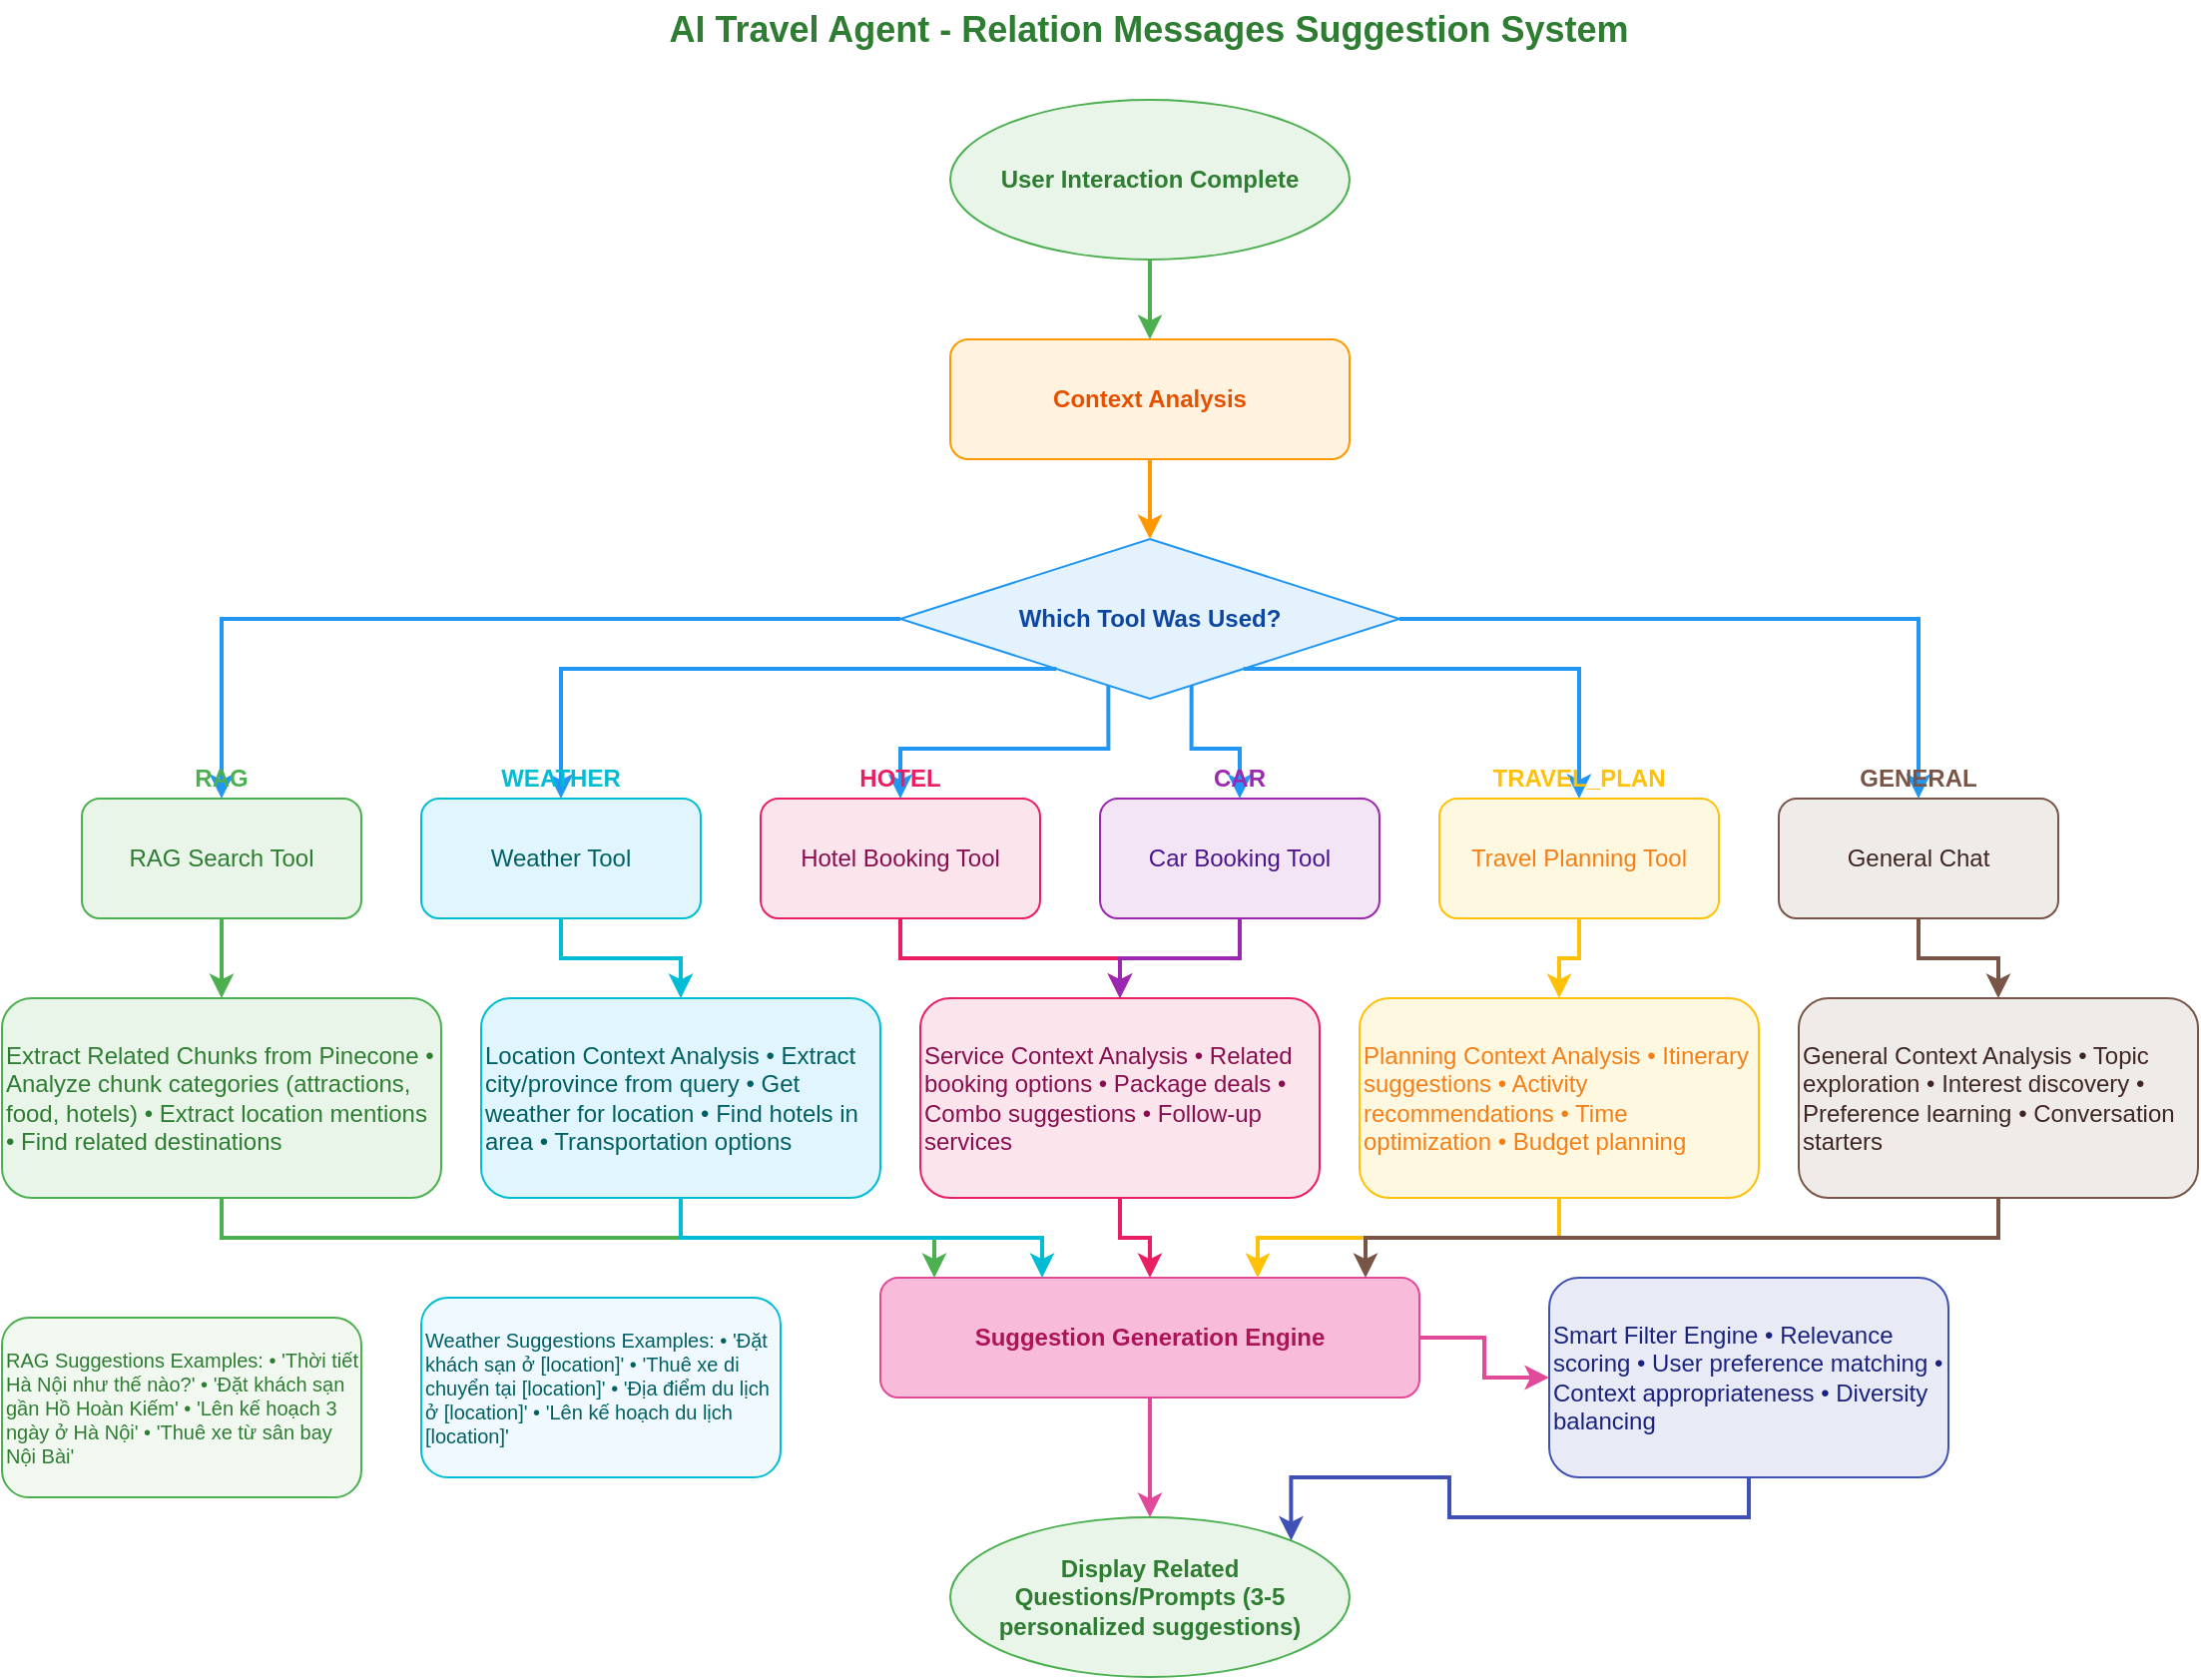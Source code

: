 <mxfile>
    <diagram id="uVD3zhSPo9hdYfQFWWp4" name="Page-1">
        <mxGraphModel dx="720" dy="465" grid="1" gridSize="10" guides="1" tooltips="1" connect="1" arrows="1" fold="1" page="1" pageScale="1" pageWidth="1169" pageHeight="827" math="0" shadow="0">
            <root>
                <mxCell id="0"/>
                <mxCell id="1" parent="0"/>
                <mxCell id="title" value="AI Travel Agent - Relation Messages Suggestion System" style="text;html=1;strokeColor=none;fillColor=none;align=center;verticalAlign=middle;whiteSpace=wrap;rounded=0;fontSize=18;fontStyle=1;fontColor=#2E7D32;" parent="1" vertex="1">
                    <mxGeometry x="300" y="20" width="569" height="30" as="geometry"/>
                </mxCell>
                <mxCell id="start" value="User Interaction Complete" style="ellipse;whiteSpace=wrap;html=1;fillColor=#E8F5E8;strokeColor=#4CAF50;fontColor=#2E7D32;fontStyle=1;" parent="1" vertex="1">
                    <mxGeometry x="485" y="70" width="200" height="80" as="geometry"/>
                </mxCell>
                <mxCell id="context" value="Context Analysis" style="rounded=1;whiteSpace=wrap;html=1;fillColor=#FFF3E0;strokeColor=#FF9800;fontColor=#E65100;fontStyle=1;" parent="1" vertex="1">
                    <mxGeometry x="485" y="190" width="200" height="60" as="geometry"/>
                </mxCell>
                <mxCell id="toolDetect" value="Which Tool Was Used?" style="rhombus;whiteSpace=wrap;html=1;fillColor=#E3F2FD;strokeColor=#2196F3;fontColor=#0D47A1;fontStyle=1;" parent="1" vertex="1">
                    <mxGeometry x="460" y="290" width="250" height="80" as="geometry"/>
                </mxCell>
                <mxCell id="ragBranch" value="RAG Search Tool" style="rounded=1;whiteSpace=wrap;html=1;fillColor=#E8F5E8;strokeColor=#4CAF50;fontColor=#2E7D32;" parent="1" vertex="1">
                    <mxGeometry x="50" y="420" width="140" height="60" as="geometry"/>
                </mxCell>
                <mxCell id="weatherBranch" value="Weather Tool" style="rounded=1;whiteSpace=wrap;html=1;fillColor=#E1F5FE;strokeColor=#00BCD4;fontColor=#006064;" parent="1" vertex="1">
                    <mxGeometry x="220" y="420" width="140" height="60" as="geometry"/>
                </mxCell>
                <mxCell id="hotelBranch" value="Hotel Booking Tool" style="rounded=1;whiteSpace=wrap;html=1;fillColor=#FCE4EC;strokeColor=#E91E63;fontColor=#880E4F;" parent="1" vertex="1">
                    <mxGeometry x="390" y="420" width="140" height="60" as="geometry"/>
                </mxCell>
                <mxCell id="carBranch" value="Car Booking Tool" style="rounded=1;whiteSpace=wrap;html=1;fillColor=#F3E5F5;strokeColor=#9C27B0;fontColor=#4A148C;" parent="1" vertex="1">
                    <mxGeometry x="560" y="420" width="140" height="60" as="geometry"/>
                </mxCell>
                <mxCell id="travelBranch" value="Travel Planning Tool" style="rounded=1;whiteSpace=wrap;html=1;fillColor=#FFF8E1;strokeColor=#FFC107;fontColor=#F57F17;" parent="1" vertex="1">
                    <mxGeometry x="730" y="420" width="140" height="60" as="geometry"/>
                </mxCell>
                <mxCell id="generalBranch" value="General Chat" style="rounded=1;whiteSpace=wrap;html=1;fillColor=#EFEBE9;strokeColor=#795548;fontColor=#3E2723;" parent="1" vertex="1">
                    <mxGeometry x="900" y="420" width="140" height="60" as="geometry"/>
                </mxCell>
                <mxCell id="ragProcess" value="Extract Related Chunks from Pinecone • Analyze chunk categories (attractions, food, hotels) • Extract location mentions • Find related destinations" style="rounded=1;whiteSpace=wrap;html=1;fillColor=#E8F5E8;strokeColor=#4CAF50;fontColor=#2E7D32;align=left;" parent="1" vertex="1">
                    <mxGeometry x="10" y="520" width="220" height="100" as="geometry"/>
                </mxCell>
                <mxCell id="locationContext" value="Location Context Analysis • Extract city/province from query • Get weather for location • Find hotels in area • Transportation options" style="rounded=1;whiteSpace=wrap;html=1;fillColor=#E1F5FE;strokeColor=#00BCD4;fontColor=#006064;align=left;" parent="1" vertex="1">
                    <mxGeometry x="250" y="520" width="200" height="100" as="geometry"/>
                </mxCell>
                <mxCell id="serviceContext" value="Service Context Analysis • Related booking options • Package deals • Combo suggestions • Follow-up services" style="rounded=1;whiteSpace=wrap;html=1;fillColor=#FCE4EC;strokeColor=#E91E63;fontColor=#880E4F;align=left;" parent="1" vertex="1">
                    <mxGeometry x="470" y="520" width="200" height="100" as="geometry"/>
                </mxCell>
                <mxCell id="planContext" value="Planning Context Analysis • Itinerary suggestions • Activity recommendations • Time optimization • Budget planning" style="rounded=1;whiteSpace=wrap;html=1;fillColor=#FFF8E1;strokeColor=#FFC107;fontColor=#F57F17;align=left;" parent="1" vertex="1">
                    <mxGeometry x="690" y="520" width="200" height="100" as="geometry"/>
                </mxCell>
                <mxCell id="genContext" value="General Context Analysis • Topic exploration • Interest discovery • Preference learning • Conversation starters" style="rounded=1;whiteSpace=wrap;html=1;fillColor=#EFEBE9;strokeColor=#795548;fontColor=#3E2723;align=left;" parent="1" vertex="1">
                    <mxGeometry x="910" y="520" width="200" height="100" as="geometry"/>
                </mxCell>
                <mxCell id="suggestionGen" value="Suggestion Generation Engine" style="rounded=1;whiteSpace=wrap;html=1;fillColor=#F8BBD9;strokeColor=#E1499A;fontColor=#AD1457;fontStyle=1;" parent="1" vertex="1">
                    <mxGeometry x="450" y="660" width="270" height="60" as="geometry"/>
                </mxCell>
                <mxCell id="filterEngine" value="Smart Filter Engine • Relevance scoring • User preference matching • Context appropriateness • Diversity balancing" style="rounded=1;whiteSpace=wrap;html=1;fillColor=#E8EAF6;strokeColor=#3F51B5;fontColor=#1A237E;align=left;" parent="1" vertex="1">
                    <mxGeometry x="785" y="660" width="200" height="100" as="geometry"/>
                </mxCell>
                <mxCell id="output" value="Display Related Questions/Prompts (3-5 personalized suggestions)" style="ellipse;whiteSpace=wrap;html=1;fillColor=#E8F5E8;strokeColor=#4CAF50;fontColor=#2E7D32;fontStyle=1;" parent="1" vertex="1">
                    <mxGeometry x="485" y="780" width="200" height="80" as="geometry"/>
                </mxCell>
                <mxCell id="conn1" style="edgeStyle=orthogonalEdgeStyle;rounded=0;orthogonalLoop=1;jettySize=auto;html=1;exitX=0.5;exitY=1;exitDx=0;exitDy=0;entryX=0.5;entryY=0;entryDx=0;entryDy=0;strokeColor=#4CAF50;strokeWidth=2;" parent="1" source="start" target="context" edge="1">
                    <mxGeometry relative="1" as="geometry"/>
                </mxCell>
                <mxCell id="conn2" style="edgeStyle=orthogonalEdgeStyle;rounded=0;orthogonalLoop=1;jettySize=auto;html=1;exitX=0.5;exitY=1;exitDx=0;exitDy=0;entryX=0.5;entryY=0;entryDx=0;entryDy=0;strokeColor=#FF9800;strokeWidth=2;" parent="1" source="context" target="toolDetect" edge="1">
                    <mxGeometry relative="1" as="geometry"/>
                </mxCell>
                <mxCell id="conn3" style="edgeStyle=orthogonalEdgeStyle;rounded=0;orthogonalLoop=1;jettySize=auto;html=1;exitX=0;exitY=0.5;exitDx=0;exitDy=0;entryX=0.5;entryY=0;entryDx=0;entryDy=0;strokeColor=#2196F3;strokeWidth=2;" parent="1" source="toolDetect" target="ragBranch" edge="1">
                    <mxGeometry relative="1" as="geometry"/>
                </mxCell>
                <mxCell id="conn4" style="edgeStyle=orthogonalEdgeStyle;rounded=0;orthogonalLoop=1;jettySize=auto;html=1;exitX=0.2;exitY=1;exitDx=0;exitDy=0;entryX=0.5;entryY=0;entryDx=0;entryDy=0;strokeColor=#2196F3;strokeWidth=2;" parent="1" source="toolDetect" target="weatherBranch" edge="1">
                    <mxGeometry relative="1" as="geometry"/>
                </mxCell>
                <mxCell id="conn5" style="edgeStyle=orthogonalEdgeStyle;rounded=0;orthogonalLoop=1;jettySize=auto;html=1;exitX=0.4;exitY=1;exitDx=0;exitDy=0;entryX=0.5;entryY=0;entryDx=0;entryDy=0;strokeColor=#2196F3;strokeWidth=2;" parent="1" source="toolDetect" target="hotelBranch" edge="1">
                    <mxGeometry relative="1" as="geometry"/>
                </mxCell>
                <mxCell id="conn6" style="edgeStyle=orthogonalEdgeStyle;rounded=0;orthogonalLoop=1;jettySize=auto;html=1;exitX=0.6;exitY=1;exitDx=0;exitDy=0;entryX=0.5;entryY=0;entryDx=0;entryDy=0;strokeColor=#2196F3;strokeWidth=2;" parent="1" source="toolDetect" target="carBranch" edge="1">
                    <mxGeometry relative="1" as="geometry"/>
                </mxCell>
                <mxCell id="conn7" style="edgeStyle=orthogonalEdgeStyle;rounded=0;orthogonalLoop=1;jettySize=auto;html=1;exitX=0.8;exitY=1;exitDx=0;exitDy=0;entryX=0.5;entryY=0;entryDx=0;entryDy=0;strokeColor=#2196F3;strokeWidth=2;" parent="1" source="toolDetect" target="travelBranch" edge="1">
                    <mxGeometry relative="1" as="geometry"/>
                </mxCell>
                <mxCell id="conn8" style="edgeStyle=orthogonalEdgeStyle;rounded=0;orthogonalLoop=1;jettySize=auto;html=1;exitX=1;exitY=0.5;exitDx=0;exitDy=0;entryX=0.5;entryY=0;entryDx=0;entryDy=0;strokeColor=#2196F3;strokeWidth=2;" parent="1" source="toolDetect" target="generalBranch" edge="1">
                    <mxGeometry relative="1" as="geometry"/>
                </mxCell>
                <mxCell id="conn9" style="edgeStyle=orthogonalEdgeStyle;rounded=0;orthogonalLoop=1;jettySize=auto;html=1;exitX=0.5;exitY=1;exitDx=0;exitDy=0;entryX=0.5;entryY=0;entryDx=0;entryDy=0;strokeColor=#4CAF50;strokeWidth=2;" parent="1" source="ragBranch" target="ragProcess" edge="1">
                    <mxGeometry relative="1" as="geometry"/>
                </mxCell>
                <mxCell id="conn10" style="edgeStyle=orthogonalEdgeStyle;rounded=0;orthogonalLoop=1;jettySize=auto;html=1;exitX=0.5;exitY=1;exitDx=0;exitDy=0;entryX=0.5;entryY=0;entryDx=0;entryDy=0;strokeColor=#00BCD4;strokeWidth=2;" parent="1" source="weatherBranch" target="locationContext" edge="1">
                    <mxGeometry relative="1" as="geometry"/>
                </mxCell>
                <mxCell id="conn11" style="edgeStyle=orthogonalEdgeStyle;rounded=0;orthogonalLoop=1;jettySize=auto;html=1;exitX=0.5;exitY=1;exitDx=0;exitDy=0;entryX=0.5;entryY=0;entryDx=0;entryDy=0;strokeColor=#E91E63;strokeWidth=2;" parent="1" source="hotelBranch" target="serviceContext" edge="1">
                    <mxGeometry relative="1" as="geometry"/>
                </mxCell>
                <mxCell id="conn12" style="edgeStyle=orthogonalEdgeStyle;rounded=0;orthogonalLoop=1;jettySize=auto;html=1;exitX=0.5;exitY=1;exitDx=0;exitDy=0;entryX=0.5;entryY=0;entryDx=0;entryDy=0;strokeColor=#9C27B0;strokeWidth=2;" parent="1" source="carBranch" target="serviceContext" edge="1">
                    <mxGeometry relative="1" as="geometry"/>
                </mxCell>
                <mxCell id="conn13" style="edgeStyle=orthogonalEdgeStyle;rounded=0;orthogonalLoop=1;jettySize=auto;html=1;exitX=0.5;exitY=1;exitDx=0;exitDy=0;entryX=0.5;entryY=0;entryDx=0;entryDy=0;strokeColor=#FFC107;strokeWidth=2;" parent="1" source="travelBranch" target="planContext" edge="1">
                    <mxGeometry relative="1" as="geometry"/>
                </mxCell>
                <mxCell id="conn14" style="edgeStyle=orthogonalEdgeStyle;rounded=0;orthogonalLoop=1;jettySize=auto;html=1;exitX=0.5;exitY=1;exitDx=0;exitDy=0;entryX=0.5;entryY=0;entryDx=0;entryDy=0;strokeColor=#795548;strokeWidth=2;" parent="1" source="generalBranch" target="genContext" edge="1">
                    <mxGeometry relative="1" as="geometry"/>
                </mxCell>
                <mxCell id="conn15" style="edgeStyle=orthogonalEdgeStyle;rounded=0;orthogonalLoop=1;jettySize=auto;html=1;exitX=0.5;exitY=1;exitDx=0;exitDy=0;entryX=0.1;entryY=0;entryDx=0;entryDy=0;strokeColor=#4CAF50;strokeWidth=2;" parent="1" source="ragProcess" target="suggestionGen" edge="1">
                    <mxGeometry relative="1" as="geometry"/>
                </mxCell>
                <mxCell id="conn16" style="edgeStyle=orthogonalEdgeStyle;rounded=0;orthogonalLoop=1;jettySize=auto;html=1;exitX=0.5;exitY=1;exitDx=0;exitDy=0;entryX=0.3;entryY=0;entryDx=0;entryDy=0;strokeColor=#00BCD4;strokeWidth=2;" parent="1" source="locationContext" target="suggestionGen" edge="1">
                    <mxGeometry relative="1" as="geometry"/>
                </mxCell>
                <mxCell id="conn17" style="edgeStyle=orthogonalEdgeStyle;rounded=0;orthogonalLoop=1;jettySize=auto;html=1;exitX=0.5;exitY=1;exitDx=0;exitDy=0;entryX=0.5;entryY=0;entryDx=0;entryDy=0;strokeColor=#E91E63;strokeWidth=2;" parent="1" source="serviceContext" target="suggestionGen" edge="1">
                    <mxGeometry relative="1" as="geometry"/>
                </mxCell>
                <mxCell id="conn18" style="edgeStyle=orthogonalEdgeStyle;rounded=0;orthogonalLoop=1;jettySize=auto;html=1;exitX=0.5;exitY=1;exitDx=0;exitDy=0;entryX=0.7;entryY=0;entryDx=0;entryDy=0;strokeColor=#FFC107;strokeWidth=2;" parent="1" source="planContext" target="suggestionGen" edge="1">
                    <mxGeometry relative="1" as="geometry"/>
                </mxCell>
                <mxCell id="conn19" style="edgeStyle=orthogonalEdgeStyle;rounded=0;orthogonalLoop=1;jettySize=auto;html=1;exitX=0.5;exitY=1;exitDx=0;exitDy=0;entryX=0.9;entryY=0;entryDx=0;entryDy=0;strokeColor=#795548;strokeWidth=2;" parent="1" source="genContext" target="suggestionGen" edge="1">
                    <mxGeometry relative="1" as="geometry"/>
                </mxCell>
                <mxCell id="conn20" style="edgeStyle=orthogonalEdgeStyle;rounded=0;orthogonalLoop=1;jettySize=auto;html=1;exitX=1;exitY=0.5;exitDx=0;exitDy=0;entryX=0;entryY=0.5;entryDx=0;entryDy=0;strokeColor=#E1499A;strokeWidth=2;" parent="1" source="suggestionGen" target="filterEngine" edge="1">
                    <mxGeometry relative="1" as="geometry"/>
                </mxCell>
                <mxCell id="conn21" style="edgeStyle=orthogonalEdgeStyle;rounded=0;orthogonalLoop=1;jettySize=auto;html=1;exitX=0.5;exitY=1;exitDx=0;exitDy=0;entryX=1;entryY=0;entryDx=0;entryDy=0;strokeColor=#3F51B5;strokeWidth=2;" parent="1" source="filterEngine" target="output" edge="1">
                    <mxGeometry relative="1" as="geometry"/>
                </mxCell>
                <mxCell id="conn22" style="edgeStyle=orthogonalEdgeStyle;rounded=0;orthogonalLoop=1;jettySize=auto;html=1;exitX=0.5;exitY=1;exitDx=0;exitDy=0;entryX=0.5;entryY=0;entryDx=0;entryDy=0;strokeColor=#E1499A;strokeWidth=2;" parent="1" source="suggestionGen" target="output" edge="1">
                    <mxGeometry relative="1" as="geometry"/>
                </mxCell>
                <mxCell id="ragSuggestions" value="RAG Suggestions Examples: • &#39;Thời tiết Hà Nội như thế nào?&#39; • &#39;Đặt khách sạn gần Hồ Hoàn Kiếm&#39; • &#39;Lên kế hoạch 3 ngày ở Hà Nội&#39; • &#39;Thuê xe từ sân bay Nội Bài&#39;" style="rounded=1;whiteSpace=wrap;html=1;fillColor=#F0F8F0;strokeColor=#4CAF50;fontColor=#2E7D32;align=left;fontSize=10;" parent="1" vertex="1">
                    <mxGeometry x="10" y="680" width="180" height="90" as="geometry"/>
                </mxCell>
                <mxCell id="weatherSuggestions" value="Weather Suggestions Examples: • &#39;Đặt khách sạn ở [location]&#39; • &#39;Thuê xe di chuyển tại [location]&#39; • &#39;Địa điểm du lịch ở [location]&#39; • &#39;Lên kế hoạch du lịch [location]&#39;" style="rounded=1;whiteSpace=wrap;html=1;fillColor=#F0F9FF;strokeColor=#00BCD4;fontColor=#006064;align=left;fontSize=10;" parent="1" vertex="1">
                    <mxGeometry x="220" y="670" width="180" height="90" as="geometry"/>
                </mxCell>
                <mxCell id="ragLabel" value="RAG" style="text;html=1;strokeColor=none;fillColor=none;align=center;verticalAlign=middle;whiteSpace=wrap;rounded=0;fontSize=12;fontStyle=1;fontColor=#4CAF50;" parent="1" vertex="1">
                    <mxGeometry x="85" y="400" width="70" height="20" as="geometry"/>
                </mxCell>
                <mxCell id="weatherLabel" value="WEATHER" style="text;html=1;strokeColor=none;fillColor=none;align=center;verticalAlign=middle;whiteSpace=wrap;rounded=0;fontSize=12;fontStyle=1;fontColor=#00BCD4;" parent="1" vertex="1">
                    <mxGeometry x="255" y="400" width="70" height="20" as="geometry"/>
                </mxCell>
                <mxCell id="hotelLabel" value="HOTEL" style="text;html=1;strokeColor=none;fillColor=none;align=center;verticalAlign=middle;whiteSpace=wrap;rounded=0;fontSize=12;fontStyle=1;fontColor=#E91E63;" parent="1" vertex="1">
                    <mxGeometry x="425" y="400" width="70" height="20" as="geometry"/>
                </mxCell>
                <mxCell id="carLabel" value="CAR" style="text;html=1;strokeColor=none;fillColor=none;align=center;verticalAlign=middle;whiteSpace=wrap;rounded=0;fontSize=12;fontStyle=1;fontColor=#9C27B0;" parent="1" vertex="1">
                    <mxGeometry x="595" y="400" width="70" height="20" as="geometry"/>
                </mxCell>
                <mxCell id="planLabel" value="TRAVEL_PLAN" style="text;html=1;strokeColor=none;fillColor=none;align=center;verticalAlign=middle;whiteSpace=wrap;rounded=0;fontSize=12;fontStyle=1;fontColor=#FFC107;" parent="1" vertex="1">
                    <mxGeometry x="765" y="400" width="70" height="20" as="geometry"/>
                </mxCell>
                <mxCell id="genLabel" value="GENERAL" style="text;html=1;strokeColor=none;fillColor=none;align=center;verticalAlign=middle;whiteSpace=wrap;rounded=0;fontSize=12;fontStyle=1;fontColor=#795548;" parent="1" vertex="1">
                    <mxGeometry x="935" y="400" width="70" height="20" as="geometry"/>
                </mxCell>
            </root>
        </mxGraphModel>
    </diagram>
</mxfile>